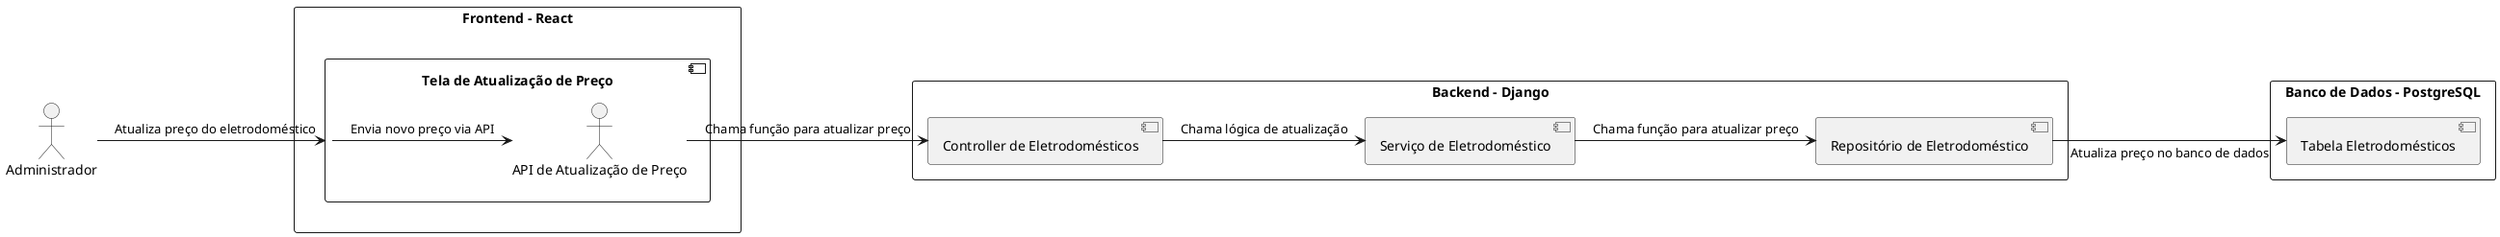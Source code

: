 @startuml
!define RECTANGLE class

actor "Administrador" as Admin

rectangle "Frontend - React" {
    component "Tela de Atualização de Preço" {
        Admin -> "Tela de Atualização de Preço" : "Atualiza preço do eletrodoméstico"
        "Tela de Atualização de Preço" -> "API de Atualização de Preço" : "Envia novo preço via API"
    }
}

rectangle "Backend - Django" {
    component "Controller de Eletrodomésticos" {
        "API de Atualização de Preço" -> "Controller de Eletrodomésticos" : "Chama função para atualizar preço"
    }
    component "Serviço de Eletrodoméstico" {
        "Controller de Eletrodomésticos" -> "Serviço de Eletrodoméstico" : "Chama lógica de atualização"
    }
    component "Repositório de Eletrodoméstico" {
        "Serviço de Eletrodoméstico" -> "Repositório de Eletrodoméstico" : "Chama função para atualizar preço"
    }
}

rectangle "Banco de Dados - PostgreSQL" {
    component "Tabela Eletrodomésticos" {
        "Repositório de Eletrodoméstico" -> "Tabela Eletrodomésticos" : "Atualiza preço no banco de dados"
    }
}
@enduml
